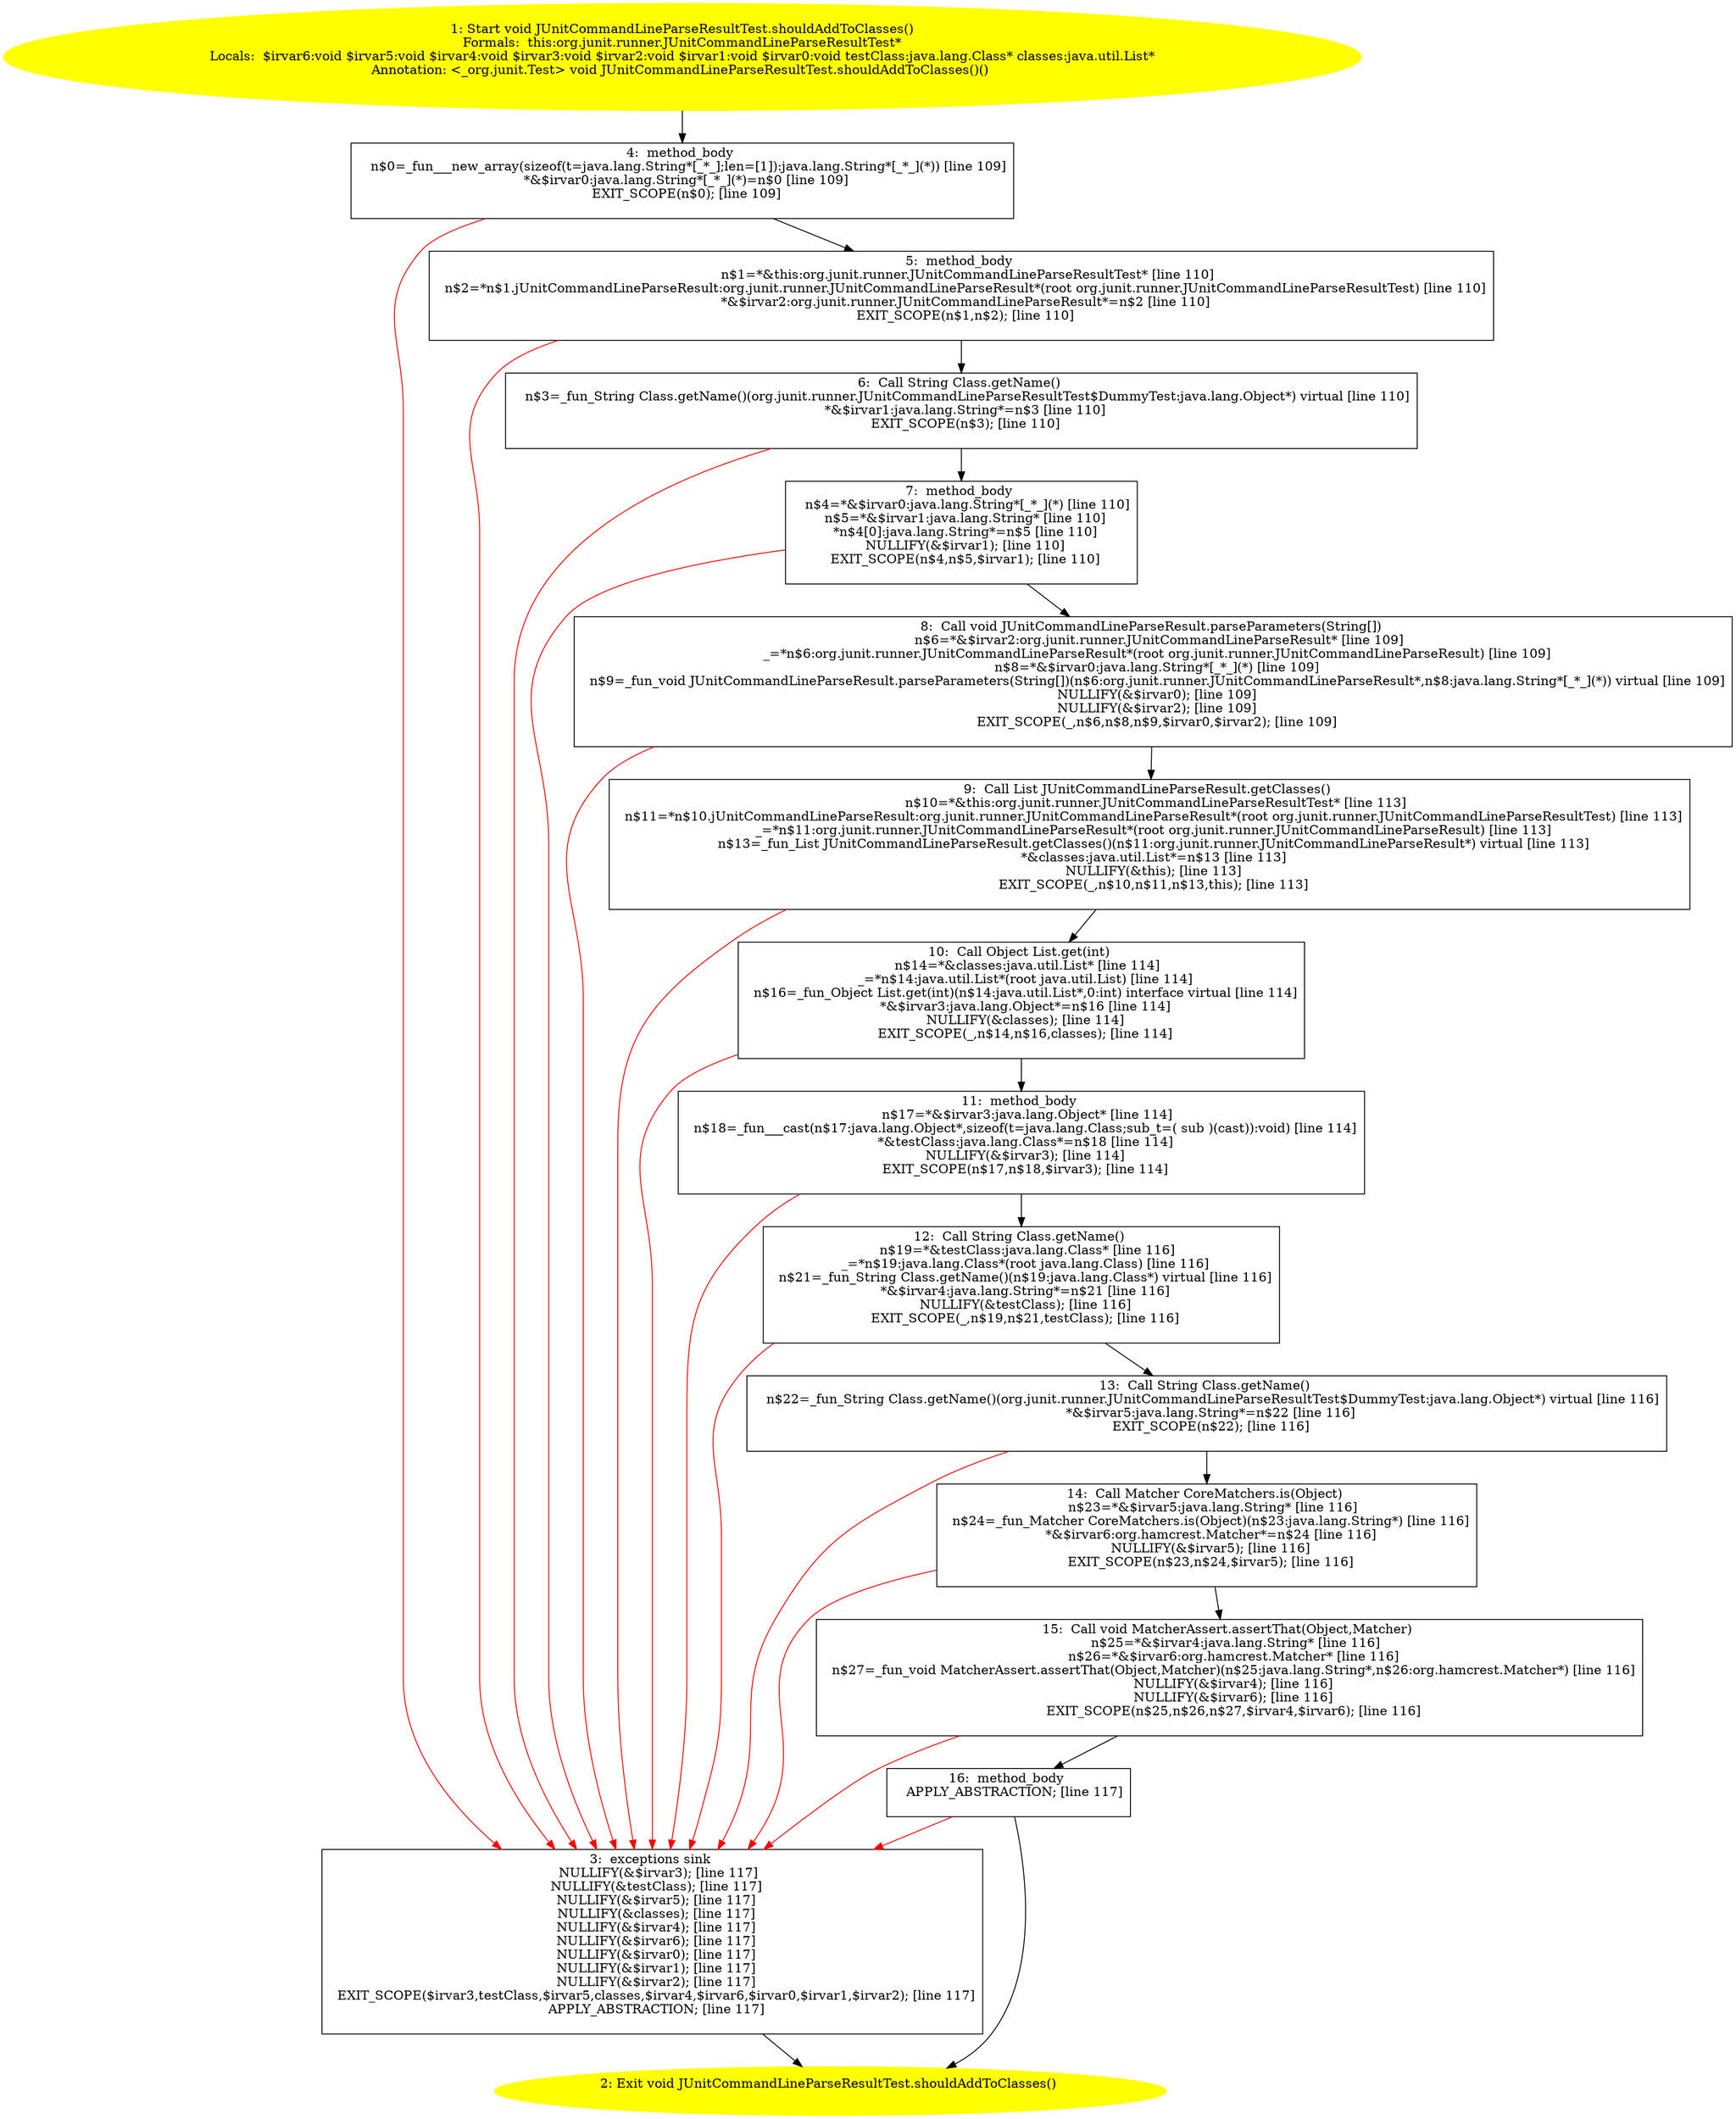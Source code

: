 /* @generated */
digraph cfg {
"org.junit.runner.JUnitCommandLineParseResultTest.shouldAddToClasses():void.8c169b2c3eb2f927ee7228152d028bd9_1" [label="1: Start void JUnitCommandLineParseResultTest.shouldAddToClasses()\nFormals:  this:org.junit.runner.JUnitCommandLineParseResultTest*\nLocals:  $irvar6:void $irvar5:void $irvar4:void $irvar3:void $irvar2:void $irvar1:void $irvar0:void testClass:java.lang.Class* classes:java.util.List*\nAnnotation: <_org.junit.Test> void JUnitCommandLineParseResultTest.shouldAddToClasses()() \n  " color=yellow style=filled]
	

	 "org.junit.runner.JUnitCommandLineParseResultTest.shouldAddToClasses():void.8c169b2c3eb2f927ee7228152d028bd9_1" -> "org.junit.runner.JUnitCommandLineParseResultTest.shouldAddToClasses():void.8c169b2c3eb2f927ee7228152d028bd9_4" ;
"org.junit.runner.JUnitCommandLineParseResultTest.shouldAddToClasses():void.8c169b2c3eb2f927ee7228152d028bd9_2" [label="2: Exit void JUnitCommandLineParseResultTest.shouldAddToClasses() \n  " color=yellow style=filled]
	

"org.junit.runner.JUnitCommandLineParseResultTest.shouldAddToClasses():void.8c169b2c3eb2f927ee7228152d028bd9_3" [label="3:  exceptions sink \n   NULLIFY(&$irvar3); [line 117]\n  NULLIFY(&testClass); [line 117]\n  NULLIFY(&$irvar5); [line 117]\n  NULLIFY(&classes); [line 117]\n  NULLIFY(&$irvar4); [line 117]\n  NULLIFY(&$irvar6); [line 117]\n  NULLIFY(&$irvar0); [line 117]\n  NULLIFY(&$irvar1); [line 117]\n  NULLIFY(&$irvar2); [line 117]\n  EXIT_SCOPE($irvar3,testClass,$irvar5,classes,$irvar4,$irvar6,$irvar0,$irvar1,$irvar2); [line 117]\n  APPLY_ABSTRACTION; [line 117]\n " shape="box"]
	

	 "org.junit.runner.JUnitCommandLineParseResultTest.shouldAddToClasses():void.8c169b2c3eb2f927ee7228152d028bd9_3" -> "org.junit.runner.JUnitCommandLineParseResultTest.shouldAddToClasses():void.8c169b2c3eb2f927ee7228152d028bd9_2" ;
"org.junit.runner.JUnitCommandLineParseResultTest.shouldAddToClasses():void.8c169b2c3eb2f927ee7228152d028bd9_4" [label="4:  method_body \n   n$0=_fun___new_array(sizeof(t=java.lang.String*[_*_];len=[1]):java.lang.String*[_*_](*)) [line 109]\n  *&$irvar0:java.lang.String*[_*_](*)=n$0 [line 109]\n  EXIT_SCOPE(n$0); [line 109]\n " shape="box"]
	

	 "org.junit.runner.JUnitCommandLineParseResultTest.shouldAddToClasses():void.8c169b2c3eb2f927ee7228152d028bd9_4" -> "org.junit.runner.JUnitCommandLineParseResultTest.shouldAddToClasses():void.8c169b2c3eb2f927ee7228152d028bd9_5" ;
	 "org.junit.runner.JUnitCommandLineParseResultTest.shouldAddToClasses():void.8c169b2c3eb2f927ee7228152d028bd9_4" -> "org.junit.runner.JUnitCommandLineParseResultTest.shouldAddToClasses():void.8c169b2c3eb2f927ee7228152d028bd9_3" [color="red" ];
"org.junit.runner.JUnitCommandLineParseResultTest.shouldAddToClasses():void.8c169b2c3eb2f927ee7228152d028bd9_5" [label="5:  method_body \n   n$1=*&this:org.junit.runner.JUnitCommandLineParseResultTest* [line 110]\n  n$2=*n$1.jUnitCommandLineParseResult:org.junit.runner.JUnitCommandLineParseResult*(root org.junit.runner.JUnitCommandLineParseResultTest) [line 110]\n  *&$irvar2:org.junit.runner.JUnitCommandLineParseResult*=n$2 [line 110]\n  EXIT_SCOPE(n$1,n$2); [line 110]\n " shape="box"]
	

	 "org.junit.runner.JUnitCommandLineParseResultTest.shouldAddToClasses():void.8c169b2c3eb2f927ee7228152d028bd9_5" -> "org.junit.runner.JUnitCommandLineParseResultTest.shouldAddToClasses():void.8c169b2c3eb2f927ee7228152d028bd9_6" ;
	 "org.junit.runner.JUnitCommandLineParseResultTest.shouldAddToClasses():void.8c169b2c3eb2f927ee7228152d028bd9_5" -> "org.junit.runner.JUnitCommandLineParseResultTest.shouldAddToClasses():void.8c169b2c3eb2f927ee7228152d028bd9_3" [color="red" ];
"org.junit.runner.JUnitCommandLineParseResultTest.shouldAddToClasses():void.8c169b2c3eb2f927ee7228152d028bd9_6" [label="6:  Call String Class.getName() \n   n$3=_fun_String Class.getName()(org.junit.runner.JUnitCommandLineParseResultTest$DummyTest:java.lang.Object*) virtual [line 110]\n  *&$irvar1:java.lang.String*=n$3 [line 110]\n  EXIT_SCOPE(n$3); [line 110]\n " shape="box"]
	

	 "org.junit.runner.JUnitCommandLineParseResultTest.shouldAddToClasses():void.8c169b2c3eb2f927ee7228152d028bd9_6" -> "org.junit.runner.JUnitCommandLineParseResultTest.shouldAddToClasses():void.8c169b2c3eb2f927ee7228152d028bd9_7" ;
	 "org.junit.runner.JUnitCommandLineParseResultTest.shouldAddToClasses():void.8c169b2c3eb2f927ee7228152d028bd9_6" -> "org.junit.runner.JUnitCommandLineParseResultTest.shouldAddToClasses():void.8c169b2c3eb2f927ee7228152d028bd9_3" [color="red" ];
"org.junit.runner.JUnitCommandLineParseResultTest.shouldAddToClasses():void.8c169b2c3eb2f927ee7228152d028bd9_7" [label="7:  method_body \n   n$4=*&$irvar0:java.lang.String*[_*_](*) [line 110]\n  n$5=*&$irvar1:java.lang.String* [line 110]\n  *n$4[0]:java.lang.String*=n$5 [line 110]\n  NULLIFY(&$irvar1); [line 110]\n  EXIT_SCOPE(n$4,n$5,$irvar1); [line 110]\n " shape="box"]
	

	 "org.junit.runner.JUnitCommandLineParseResultTest.shouldAddToClasses():void.8c169b2c3eb2f927ee7228152d028bd9_7" -> "org.junit.runner.JUnitCommandLineParseResultTest.shouldAddToClasses():void.8c169b2c3eb2f927ee7228152d028bd9_8" ;
	 "org.junit.runner.JUnitCommandLineParseResultTest.shouldAddToClasses():void.8c169b2c3eb2f927ee7228152d028bd9_7" -> "org.junit.runner.JUnitCommandLineParseResultTest.shouldAddToClasses():void.8c169b2c3eb2f927ee7228152d028bd9_3" [color="red" ];
"org.junit.runner.JUnitCommandLineParseResultTest.shouldAddToClasses():void.8c169b2c3eb2f927ee7228152d028bd9_8" [label="8:  Call void JUnitCommandLineParseResult.parseParameters(String[]) \n   n$6=*&$irvar2:org.junit.runner.JUnitCommandLineParseResult* [line 109]\n  _=*n$6:org.junit.runner.JUnitCommandLineParseResult*(root org.junit.runner.JUnitCommandLineParseResult) [line 109]\n  n$8=*&$irvar0:java.lang.String*[_*_](*) [line 109]\n  n$9=_fun_void JUnitCommandLineParseResult.parseParameters(String[])(n$6:org.junit.runner.JUnitCommandLineParseResult*,n$8:java.lang.String*[_*_](*)) virtual [line 109]\n  NULLIFY(&$irvar0); [line 109]\n  NULLIFY(&$irvar2); [line 109]\n  EXIT_SCOPE(_,n$6,n$8,n$9,$irvar0,$irvar2); [line 109]\n " shape="box"]
	

	 "org.junit.runner.JUnitCommandLineParseResultTest.shouldAddToClasses():void.8c169b2c3eb2f927ee7228152d028bd9_8" -> "org.junit.runner.JUnitCommandLineParseResultTest.shouldAddToClasses():void.8c169b2c3eb2f927ee7228152d028bd9_9" ;
	 "org.junit.runner.JUnitCommandLineParseResultTest.shouldAddToClasses():void.8c169b2c3eb2f927ee7228152d028bd9_8" -> "org.junit.runner.JUnitCommandLineParseResultTest.shouldAddToClasses():void.8c169b2c3eb2f927ee7228152d028bd9_3" [color="red" ];
"org.junit.runner.JUnitCommandLineParseResultTest.shouldAddToClasses():void.8c169b2c3eb2f927ee7228152d028bd9_9" [label="9:  Call List JUnitCommandLineParseResult.getClasses() \n   n$10=*&this:org.junit.runner.JUnitCommandLineParseResultTest* [line 113]\n  n$11=*n$10.jUnitCommandLineParseResult:org.junit.runner.JUnitCommandLineParseResult*(root org.junit.runner.JUnitCommandLineParseResultTest) [line 113]\n  _=*n$11:org.junit.runner.JUnitCommandLineParseResult*(root org.junit.runner.JUnitCommandLineParseResult) [line 113]\n  n$13=_fun_List JUnitCommandLineParseResult.getClasses()(n$11:org.junit.runner.JUnitCommandLineParseResult*) virtual [line 113]\n  *&classes:java.util.List*=n$13 [line 113]\n  NULLIFY(&this); [line 113]\n  EXIT_SCOPE(_,n$10,n$11,n$13,this); [line 113]\n " shape="box"]
	

	 "org.junit.runner.JUnitCommandLineParseResultTest.shouldAddToClasses():void.8c169b2c3eb2f927ee7228152d028bd9_9" -> "org.junit.runner.JUnitCommandLineParseResultTest.shouldAddToClasses():void.8c169b2c3eb2f927ee7228152d028bd9_10" ;
	 "org.junit.runner.JUnitCommandLineParseResultTest.shouldAddToClasses():void.8c169b2c3eb2f927ee7228152d028bd9_9" -> "org.junit.runner.JUnitCommandLineParseResultTest.shouldAddToClasses():void.8c169b2c3eb2f927ee7228152d028bd9_3" [color="red" ];
"org.junit.runner.JUnitCommandLineParseResultTest.shouldAddToClasses():void.8c169b2c3eb2f927ee7228152d028bd9_10" [label="10:  Call Object List.get(int) \n   n$14=*&classes:java.util.List* [line 114]\n  _=*n$14:java.util.List*(root java.util.List) [line 114]\n  n$16=_fun_Object List.get(int)(n$14:java.util.List*,0:int) interface virtual [line 114]\n  *&$irvar3:java.lang.Object*=n$16 [line 114]\n  NULLIFY(&classes); [line 114]\n  EXIT_SCOPE(_,n$14,n$16,classes); [line 114]\n " shape="box"]
	

	 "org.junit.runner.JUnitCommandLineParseResultTest.shouldAddToClasses():void.8c169b2c3eb2f927ee7228152d028bd9_10" -> "org.junit.runner.JUnitCommandLineParseResultTest.shouldAddToClasses():void.8c169b2c3eb2f927ee7228152d028bd9_11" ;
	 "org.junit.runner.JUnitCommandLineParseResultTest.shouldAddToClasses():void.8c169b2c3eb2f927ee7228152d028bd9_10" -> "org.junit.runner.JUnitCommandLineParseResultTest.shouldAddToClasses():void.8c169b2c3eb2f927ee7228152d028bd9_3" [color="red" ];
"org.junit.runner.JUnitCommandLineParseResultTest.shouldAddToClasses():void.8c169b2c3eb2f927ee7228152d028bd9_11" [label="11:  method_body \n   n$17=*&$irvar3:java.lang.Object* [line 114]\n  n$18=_fun___cast(n$17:java.lang.Object*,sizeof(t=java.lang.Class;sub_t=( sub )(cast)):void) [line 114]\n  *&testClass:java.lang.Class*=n$18 [line 114]\n  NULLIFY(&$irvar3); [line 114]\n  EXIT_SCOPE(n$17,n$18,$irvar3); [line 114]\n " shape="box"]
	

	 "org.junit.runner.JUnitCommandLineParseResultTest.shouldAddToClasses():void.8c169b2c3eb2f927ee7228152d028bd9_11" -> "org.junit.runner.JUnitCommandLineParseResultTest.shouldAddToClasses():void.8c169b2c3eb2f927ee7228152d028bd9_12" ;
	 "org.junit.runner.JUnitCommandLineParseResultTest.shouldAddToClasses():void.8c169b2c3eb2f927ee7228152d028bd9_11" -> "org.junit.runner.JUnitCommandLineParseResultTest.shouldAddToClasses():void.8c169b2c3eb2f927ee7228152d028bd9_3" [color="red" ];
"org.junit.runner.JUnitCommandLineParseResultTest.shouldAddToClasses():void.8c169b2c3eb2f927ee7228152d028bd9_12" [label="12:  Call String Class.getName() \n   n$19=*&testClass:java.lang.Class* [line 116]\n  _=*n$19:java.lang.Class*(root java.lang.Class) [line 116]\n  n$21=_fun_String Class.getName()(n$19:java.lang.Class*) virtual [line 116]\n  *&$irvar4:java.lang.String*=n$21 [line 116]\n  NULLIFY(&testClass); [line 116]\n  EXIT_SCOPE(_,n$19,n$21,testClass); [line 116]\n " shape="box"]
	

	 "org.junit.runner.JUnitCommandLineParseResultTest.shouldAddToClasses():void.8c169b2c3eb2f927ee7228152d028bd9_12" -> "org.junit.runner.JUnitCommandLineParseResultTest.shouldAddToClasses():void.8c169b2c3eb2f927ee7228152d028bd9_13" ;
	 "org.junit.runner.JUnitCommandLineParseResultTest.shouldAddToClasses():void.8c169b2c3eb2f927ee7228152d028bd9_12" -> "org.junit.runner.JUnitCommandLineParseResultTest.shouldAddToClasses():void.8c169b2c3eb2f927ee7228152d028bd9_3" [color="red" ];
"org.junit.runner.JUnitCommandLineParseResultTest.shouldAddToClasses():void.8c169b2c3eb2f927ee7228152d028bd9_13" [label="13:  Call String Class.getName() \n   n$22=_fun_String Class.getName()(org.junit.runner.JUnitCommandLineParseResultTest$DummyTest:java.lang.Object*) virtual [line 116]\n  *&$irvar5:java.lang.String*=n$22 [line 116]\n  EXIT_SCOPE(n$22); [line 116]\n " shape="box"]
	

	 "org.junit.runner.JUnitCommandLineParseResultTest.shouldAddToClasses():void.8c169b2c3eb2f927ee7228152d028bd9_13" -> "org.junit.runner.JUnitCommandLineParseResultTest.shouldAddToClasses():void.8c169b2c3eb2f927ee7228152d028bd9_14" ;
	 "org.junit.runner.JUnitCommandLineParseResultTest.shouldAddToClasses():void.8c169b2c3eb2f927ee7228152d028bd9_13" -> "org.junit.runner.JUnitCommandLineParseResultTest.shouldAddToClasses():void.8c169b2c3eb2f927ee7228152d028bd9_3" [color="red" ];
"org.junit.runner.JUnitCommandLineParseResultTest.shouldAddToClasses():void.8c169b2c3eb2f927ee7228152d028bd9_14" [label="14:  Call Matcher CoreMatchers.is(Object) \n   n$23=*&$irvar5:java.lang.String* [line 116]\n  n$24=_fun_Matcher CoreMatchers.is(Object)(n$23:java.lang.String*) [line 116]\n  *&$irvar6:org.hamcrest.Matcher*=n$24 [line 116]\n  NULLIFY(&$irvar5); [line 116]\n  EXIT_SCOPE(n$23,n$24,$irvar5); [line 116]\n " shape="box"]
	

	 "org.junit.runner.JUnitCommandLineParseResultTest.shouldAddToClasses():void.8c169b2c3eb2f927ee7228152d028bd9_14" -> "org.junit.runner.JUnitCommandLineParseResultTest.shouldAddToClasses():void.8c169b2c3eb2f927ee7228152d028bd9_15" ;
	 "org.junit.runner.JUnitCommandLineParseResultTest.shouldAddToClasses():void.8c169b2c3eb2f927ee7228152d028bd9_14" -> "org.junit.runner.JUnitCommandLineParseResultTest.shouldAddToClasses():void.8c169b2c3eb2f927ee7228152d028bd9_3" [color="red" ];
"org.junit.runner.JUnitCommandLineParseResultTest.shouldAddToClasses():void.8c169b2c3eb2f927ee7228152d028bd9_15" [label="15:  Call void MatcherAssert.assertThat(Object,Matcher) \n   n$25=*&$irvar4:java.lang.String* [line 116]\n  n$26=*&$irvar6:org.hamcrest.Matcher* [line 116]\n  n$27=_fun_void MatcherAssert.assertThat(Object,Matcher)(n$25:java.lang.String*,n$26:org.hamcrest.Matcher*) [line 116]\n  NULLIFY(&$irvar4); [line 116]\n  NULLIFY(&$irvar6); [line 116]\n  EXIT_SCOPE(n$25,n$26,n$27,$irvar4,$irvar6); [line 116]\n " shape="box"]
	

	 "org.junit.runner.JUnitCommandLineParseResultTest.shouldAddToClasses():void.8c169b2c3eb2f927ee7228152d028bd9_15" -> "org.junit.runner.JUnitCommandLineParseResultTest.shouldAddToClasses():void.8c169b2c3eb2f927ee7228152d028bd9_16" ;
	 "org.junit.runner.JUnitCommandLineParseResultTest.shouldAddToClasses():void.8c169b2c3eb2f927ee7228152d028bd9_15" -> "org.junit.runner.JUnitCommandLineParseResultTest.shouldAddToClasses():void.8c169b2c3eb2f927ee7228152d028bd9_3" [color="red" ];
"org.junit.runner.JUnitCommandLineParseResultTest.shouldAddToClasses():void.8c169b2c3eb2f927ee7228152d028bd9_16" [label="16:  method_body \n   APPLY_ABSTRACTION; [line 117]\n " shape="box"]
	

	 "org.junit.runner.JUnitCommandLineParseResultTest.shouldAddToClasses():void.8c169b2c3eb2f927ee7228152d028bd9_16" -> "org.junit.runner.JUnitCommandLineParseResultTest.shouldAddToClasses():void.8c169b2c3eb2f927ee7228152d028bd9_2" ;
	 "org.junit.runner.JUnitCommandLineParseResultTest.shouldAddToClasses():void.8c169b2c3eb2f927ee7228152d028bd9_16" -> "org.junit.runner.JUnitCommandLineParseResultTest.shouldAddToClasses():void.8c169b2c3eb2f927ee7228152d028bd9_3" [color="red" ];
}
